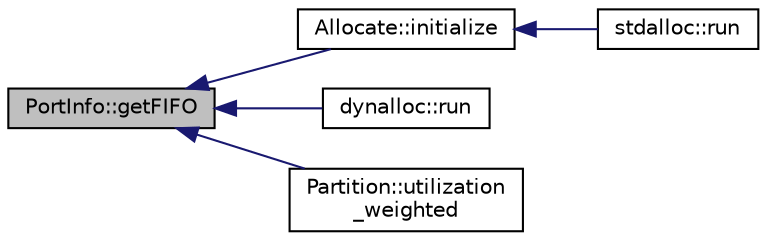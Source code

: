 digraph "PortInfo::getFIFO"
{
 // INTERACTIVE_SVG=YES
  bgcolor="transparent";
  edge [fontname="Helvetica",fontsize="10",labelfontname="Helvetica",labelfontsize="10"];
  node [fontname="Helvetica",fontsize="10",shape=record];
  rankdir="LR";
  Node1 [label="PortInfo::getFIFO",height=0.2,width=0.4,color="black", fillcolor="grey75", style="filled", fontcolor="black"];
  Node1 -> Node2 [dir="back",color="midnightblue",fontsize="10",style="solid",fontname="Helvetica"];
  Node2 [label="Allocate::initialize",height=0.2,width=0.4,color="black",URL="$class_allocate.html#a1d5c71b5cd6fc9671ed82d9c1d04965c"];
  Node2 -> Node3 [dir="back",color="midnightblue",fontsize="10",style="solid",fontname="Helvetica"];
  Node3 [label="stdalloc::run",height=0.2,width=0.4,color="black",URL="$classstdalloc.html#a60438b15948ce354b52b03ba6d975de0"];
  Node1 -> Node4 [dir="back",color="midnightblue",fontsize="10",style="solid",fontname="Helvetica"];
  Node4 [label="dynalloc::run",height=0.2,width=0.4,color="black",URL="$classdynalloc.html#a2a52b86ec09bd6dd52e49062137b2e37"];
  Node1 -> Node5 [dir="back",color="midnightblue",fontsize="10",style="solid",fontname="Helvetica"];
  Node5 [label="Partition::utilization\l_weighted",height=0.2,width=0.4,color="black",URL="$class_partition.html#aeb39bcc732a88f06288b38e1b1c29978"];
}
